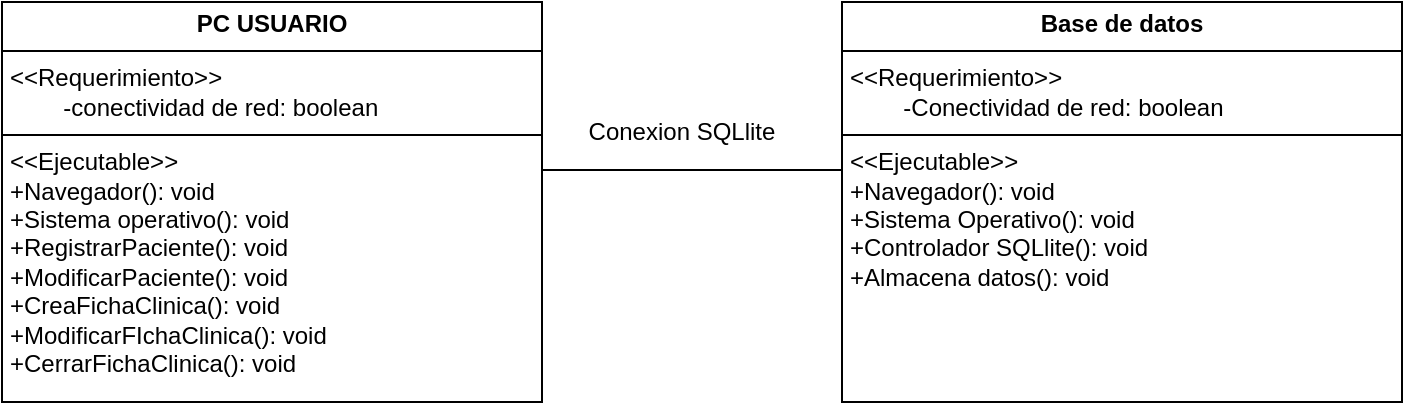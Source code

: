 <mxfile version="27.1.6">
  <diagram name="Página-1" id="lMtH9899sfrb6rDwTour">
    <mxGraphModel dx="1426" dy="757" grid="1" gridSize="10" guides="1" tooltips="1" connect="1" arrows="1" fold="1" page="1" pageScale="1" pageWidth="827" pageHeight="1169" math="0" shadow="0">
      <root>
        <mxCell id="0" />
        <mxCell id="1" parent="0" />
        <mxCell id="5B60AwN8DiwjX7hQj8fc-5" value="&lt;p style=&quot;margin:0px;margin-top:4px;text-align:center;&quot;&gt;&lt;b&gt;PC USUARIO&lt;/b&gt;&lt;/p&gt;&lt;hr size=&quot;1&quot; style=&quot;border-style:solid;&quot;&gt;&lt;p style=&quot;margin:0px;margin-left:4px;&quot;&gt;&amp;lt;&amp;lt;Requerimiento&amp;gt;&amp;gt;&lt;/p&gt;&lt;p style=&quot;margin:0px;margin-left:4px;&quot;&gt;&lt;span style=&quot;white-space: pre;&quot;&gt;&#x9;&lt;/span&gt;-conectividad de red: boolean&lt;br&gt;&lt;/p&gt;&lt;hr size=&quot;1&quot; style=&quot;border-style:solid;&quot;&gt;&lt;p style=&quot;margin:0px;margin-left:4px;&quot;&gt;&amp;lt;&amp;lt;Ejecutable&amp;gt;&amp;gt;&lt;/p&gt;&lt;p style=&quot;margin:0px;margin-left:4px;&quot;&gt;+Navegador(): void&lt;/p&gt;&lt;p style=&quot;margin:0px;margin-left:4px;&quot;&gt;+Sistema operativo(): void&lt;/p&gt;&lt;p style=&quot;margin:0px;margin-left:4px;&quot;&gt;+RegistrarPaciente(): void&lt;/p&gt;&lt;p style=&quot;margin:0px;margin-left:4px;&quot;&gt;+ModificarPaciente(): void&lt;/p&gt;&lt;p style=&quot;margin:0px;margin-left:4px;&quot;&gt;+CreaFichaClinica(): void&lt;/p&gt;&lt;p style=&quot;margin:0px;margin-left:4px;&quot;&gt;+ModificarFIchaClinica(): void&lt;/p&gt;&lt;p style=&quot;margin:0px;margin-left:4px;&quot;&gt;+CerrarFichaClinica(): void&lt;/p&gt;" style="verticalAlign=top;align=left;overflow=fill;html=1;whiteSpace=wrap;" parent="1" vertex="1">
          <mxGeometry x="60" y="120" width="270" height="200" as="geometry" />
        </mxCell>
        <mxCell id="5B60AwN8DiwjX7hQj8fc-6" value="&lt;p style=&quot;margin:0px;margin-top:4px;text-align:center;&quot;&gt;&lt;b&gt;Base de datos&lt;/b&gt;&lt;/p&gt;&lt;hr size=&quot;1&quot; style=&quot;border-style:solid;&quot;&gt;&lt;p style=&quot;margin:0px;margin-left:4px;&quot;&gt;&amp;lt;&amp;lt;Requerimiento&amp;gt;&amp;gt;&lt;/p&gt;&lt;p style=&quot;margin:0px;margin-left:4px;&quot;&gt;&lt;span style=&quot;white-space: pre;&quot;&gt;&#x9;&lt;/span&gt;-Conectividad de red: boolean&lt;br&gt;&lt;/p&gt;&lt;hr size=&quot;1&quot; style=&quot;border-style:solid;&quot;&gt;&lt;p style=&quot;margin:0px;margin-left:4px;&quot;&gt;&amp;lt;&amp;lt;Ejecutable&amp;gt;&amp;gt;&lt;/p&gt;&lt;p style=&quot;margin:0px;margin-left:4px;&quot;&gt;+Navegador(): void&lt;/p&gt;&lt;p style=&quot;margin:0px;margin-left:4px;&quot;&gt;+Sistema Operativo(): void&lt;/p&gt;&lt;p style=&quot;margin:0px;margin-left:4px;&quot;&gt;+Controlador SQLlite(): void&lt;/p&gt;&lt;p style=&quot;margin:0px;margin-left:4px;&quot;&gt;+Almacena datos(): void&lt;/p&gt;" style="verticalAlign=top;align=left;overflow=fill;html=1;whiteSpace=wrap;" parent="1" vertex="1">
          <mxGeometry x="480" y="120" width="280" height="200" as="geometry" />
        </mxCell>
        <mxCell id="5B60AwN8DiwjX7hQj8fc-7" value="" style="line;strokeWidth=1;fillColor=none;align=left;verticalAlign=middle;spacingTop=-1;spacingLeft=3;spacingRight=3;rotatable=0;labelPosition=right;points=[];portConstraint=eastwest;strokeColor=inherit;" parent="1" vertex="1">
          <mxGeometry x="330" y="200" width="150" height="8" as="geometry" />
        </mxCell>
        <mxCell id="5B60AwN8DiwjX7hQj8fc-8" value="Conexion SQLlite" style="text;html=1;align=center;verticalAlign=middle;whiteSpace=wrap;rounded=0;" parent="1" vertex="1">
          <mxGeometry x="350" y="170" width="100" height="30" as="geometry" />
        </mxCell>
      </root>
    </mxGraphModel>
  </diagram>
</mxfile>
